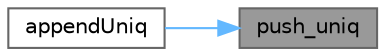 digraph "push_uniq"
{
 // LATEX_PDF_SIZE
  bgcolor="transparent";
  edge [fontname=Helvetica,fontsize=10,labelfontname=Helvetica,labelfontsize=10];
  node [fontname=Helvetica,fontsize=10,shape=box,height=0.2,width=0.4];
  rankdir="RL";
  Node1 [id="Node000001",label="push_uniq",height=0.2,width=0.4,color="gray40", fillcolor="grey60", style="filled", fontcolor="black",tooltip=" "];
  Node1 -> Node2 [id="edge1_Node000001_Node000002",dir="back",color="steelblue1",style="solid",tooltip=" "];
  Node2 [id="Node000002",label="appendUniq",height=0.2,width=0.4,color="grey40", fillcolor="white", style="filled",URL="$classFoam_1_1CircularBuffer.html#a22c8e0d047b020ddade4734672b01b9a",tooltip=" "];
}
